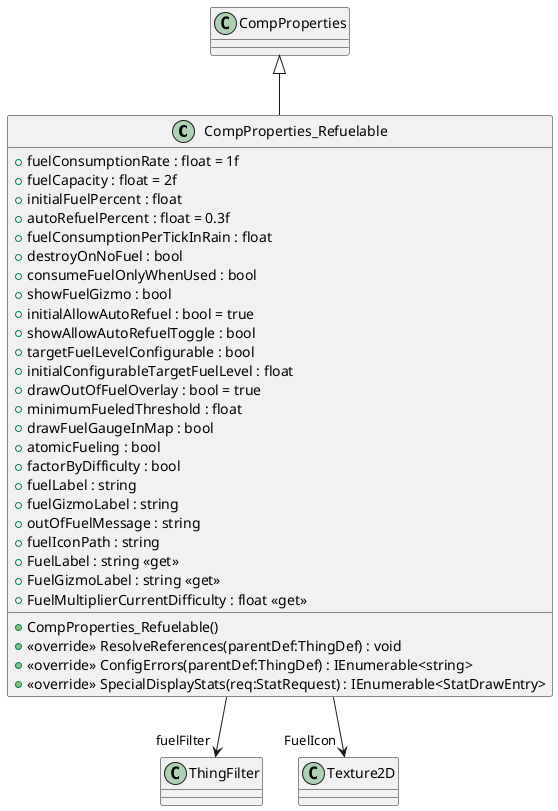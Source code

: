 @startuml
class CompProperties_Refuelable {
    + fuelConsumptionRate : float = 1f
    + fuelCapacity : float = 2f
    + initialFuelPercent : float
    + autoRefuelPercent : float = 0.3f
    + fuelConsumptionPerTickInRain : float
    + destroyOnNoFuel : bool
    + consumeFuelOnlyWhenUsed : bool
    + showFuelGizmo : bool
    + initialAllowAutoRefuel : bool = true
    + showAllowAutoRefuelToggle : bool
    + targetFuelLevelConfigurable : bool
    + initialConfigurableTargetFuelLevel : float
    + drawOutOfFuelOverlay : bool = true
    + minimumFueledThreshold : float
    + drawFuelGaugeInMap : bool
    + atomicFueling : bool
    + factorByDifficulty : bool
    + fuelLabel : string
    + fuelGizmoLabel : string
    + outOfFuelMessage : string
    + fuelIconPath : string
    + FuelLabel : string <<get>>
    + FuelGizmoLabel : string <<get>>
    + FuelMultiplierCurrentDifficulty : float <<get>>
    + CompProperties_Refuelable()
    + <<override>> ResolveReferences(parentDef:ThingDef) : void
    + <<override>> ConfigErrors(parentDef:ThingDef) : IEnumerable<string>
    + <<override>> SpecialDisplayStats(req:StatRequest) : IEnumerable<StatDrawEntry>
}
CompProperties <|-- CompProperties_Refuelable
CompProperties_Refuelable --> "fuelFilter" ThingFilter
CompProperties_Refuelable --> "FuelIcon" Texture2D
@enduml
